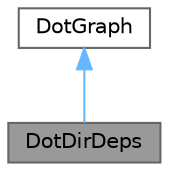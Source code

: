 digraph "DotDirDeps"
{
 // INTERACTIVE_SVG=YES
 // LATEX_PDF_SIZE
  bgcolor="transparent";
  edge [fontname=Helvetica,fontsize=10,labelfontname=Helvetica,labelfontsize=10];
  node [fontname=Helvetica,fontsize=10,shape=box,height=0.2,width=0.4];
  Node1 [id="Node000001",label="DotDirDeps",height=0.2,width=0.4,color="gray40", fillcolor="grey60", style="filled", fontcolor="black",tooltip="Representation of an directory dependency graph."];
  Node2 -> Node1 [id="edge1_Node000001_Node000002",dir="back",color="steelblue1",style="solid"];
  Node2 [id="Node000002",label="DotGraph",height=0.2,width=0.4,color="gray40", fillcolor="white", style="filled",URL="$d0/d32/class_dot_graph.html",tooltip="A dot graph."];
}

